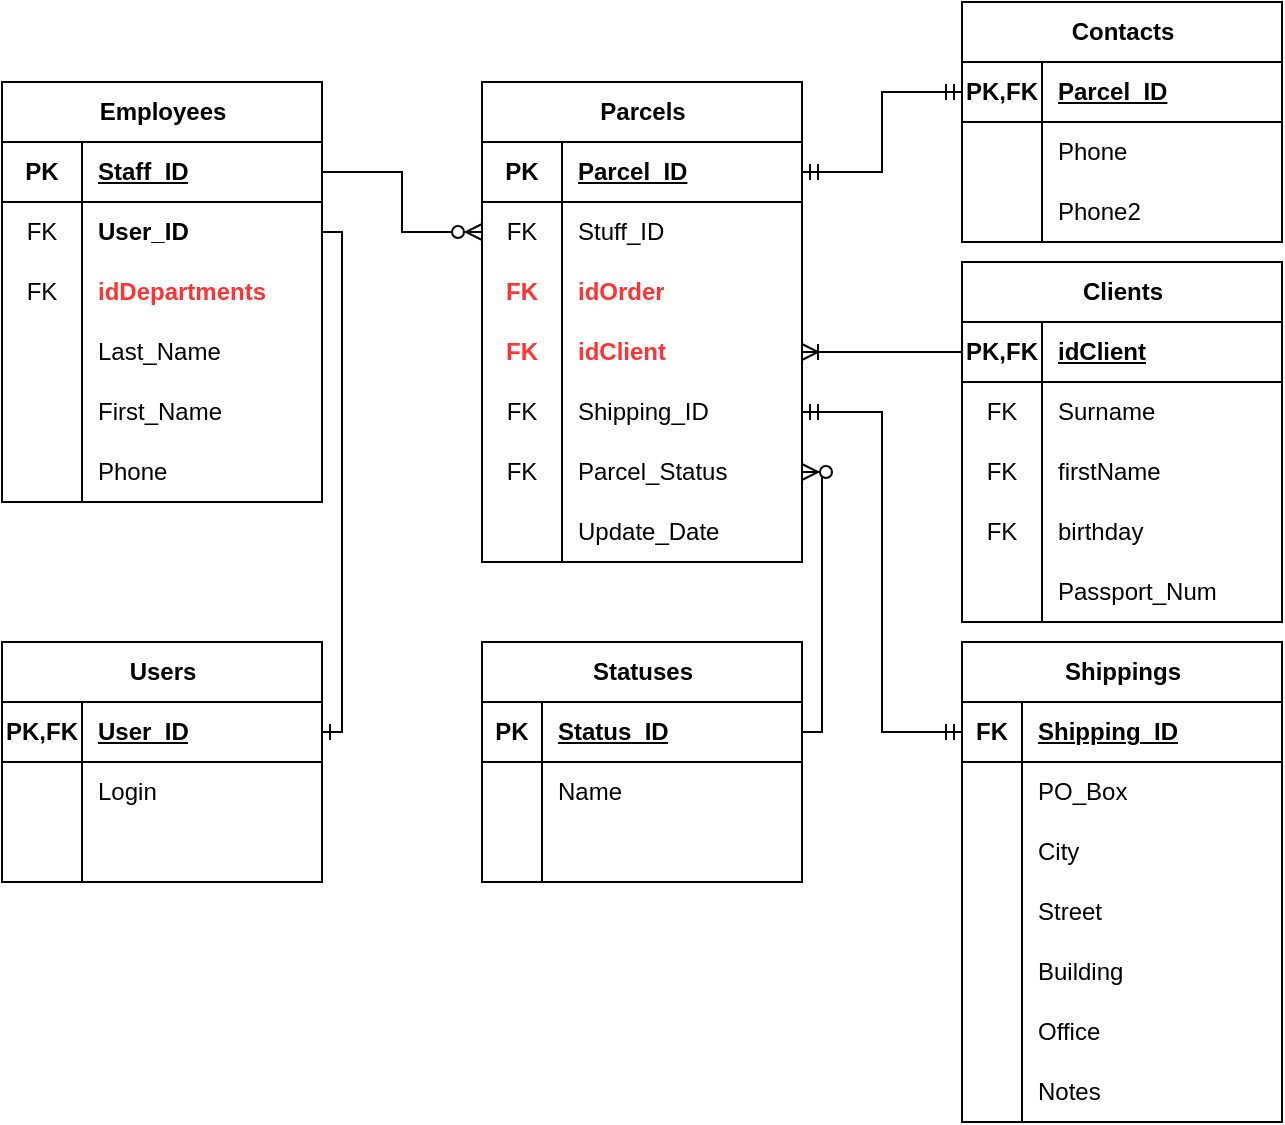 <mxfile version="22.1.18" type="github">
  <diagram id="R2lEEEUBdFMjLlhIrx00" name="OrderDelivery">
    <mxGraphModel dx="1242" dy="1774" grid="1" gridSize="10" guides="1" tooltips="1" connect="1" arrows="1" fold="1" page="1" pageScale="1" pageWidth="850" pageHeight="1100" math="0" shadow="0" extFonts="Permanent Marker^https://fonts.googleapis.com/css?family=Permanent+Marker">
      <root>
        <mxCell id="0" />
        <mxCell id="1" parent="0" />
        <mxCell id="ObpTlTWrZ7xr0w9ImJrV-2" value="Users" style="shape=table;startSize=30;container=1;collapsible=1;childLayout=tableLayout;fixedRows=1;rowLines=0;fontStyle=1;align=center;resizeLast=1;html=1;" parent="1" vertex="1">
          <mxGeometry x="40" y="-720" width="160" height="120" as="geometry" />
        </mxCell>
        <mxCell id="ObpTlTWrZ7xr0w9ImJrV-3" value="" style="shape=tableRow;horizontal=0;startSize=0;swimlaneHead=0;swimlaneBody=0;fillColor=none;collapsible=0;dropTarget=0;points=[[0,0.5],[1,0.5]];portConstraint=eastwest;top=0;left=0;right=0;bottom=1;" parent="ObpTlTWrZ7xr0w9ImJrV-2" vertex="1">
          <mxGeometry y="30" width="160" height="30" as="geometry" />
        </mxCell>
        <mxCell id="ObpTlTWrZ7xr0w9ImJrV-4" value="PK,FK" style="shape=partialRectangle;connectable=0;fillColor=none;top=0;left=0;bottom=0;right=0;fontStyle=1;overflow=hidden;whiteSpace=wrap;html=1;" parent="ObpTlTWrZ7xr0w9ImJrV-3" vertex="1">
          <mxGeometry width="40" height="30" as="geometry">
            <mxRectangle width="40" height="30" as="alternateBounds" />
          </mxGeometry>
        </mxCell>
        <mxCell id="ObpTlTWrZ7xr0w9ImJrV-5" value="User_ID" style="shape=partialRectangle;connectable=0;fillColor=none;top=0;left=0;bottom=0;right=0;align=left;spacingLeft=6;fontStyle=5;overflow=hidden;whiteSpace=wrap;html=1;" parent="ObpTlTWrZ7xr0w9ImJrV-3" vertex="1">
          <mxGeometry x="40" width="120" height="30" as="geometry">
            <mxRectangle width="120" height="30" as="alternateBounds" />
          </mxGeometry>
        </mxCell>
        <mxCell id="ObpTlTWrZ7xr0w9ImJrV-6" value="" style="shape=tableRow;horizontal=0;startSize=0;swimlaneHead=0;swimlaneBody=0;fillColor=none;collapsible=0;dropTarget=0;points=[[0,0.5],[1,0.5]];portConstraint=eastwest;top=0;left=0;right=0;bottom=0;" parent="ObpTlTWrZ7xr0w9ImJrV-2" vertex="1">
          <mxGeometry y="60" width="160" height="30" as="geometry" />
        </mxCell>
        <mxCell id="ObpTlTWrZ7xr0w9ImJrV-7" value="" style="shape=partialRectangle;connectable=0;fillColor=none;top=0;left=0;bottom=0;right=0;editable=1;overflow=hidden;whiteSpace=wrap;html=1;" parent="ObpTlTWrZ7xr0w9ImJrV-6" vertex="1">
          <mxGeometry width="40" height="30" as="geometry">
            <mxRectangle width="40" height="30" as="alternateBounds" />
          </mxGeometry>
        </mxCell>
        <mxCell id="ObpTlTWrZ7xr0w9ImJrV-8" value="Login" style="shape=partialRectangle;connectable=0;fillColor=none;top=0;left=0;bottom=0;right=0;align=left;spacingLeft=6;overflow=hidden;whiteSpace=wrap;html=1;" parent="ObpTlTWrZ7xr0w9ImJrV-6" vertex="1">
          <mxGeometry x="40" width="120" height="30" as="geometry">
            <mxRectangle width="120" height="30" as="alternateBounds" />
          </mxGeometry>
        </mxCell>
        <mxCell id="ObpTlTWrZ7xr0w9ImJrV-12" value="" style="shape=tableRow;horizontal=0;startSize=0;swimlaneHead=0;swimlaneBody=0;fillColor=none;collapsible=0;dropTarget=0;points=[[0,0.5],[1,0.5]];portConstraint=eastwest;top=0;left=0;right=0;bottom=0;" parent="ObpTlTWrZ7xr0w9ImJrV-2" vertex="1">
          <mxGeometry y="90" width="160" height="30" as="geometry" />
        </mxCell>
        <mxCell id="ObpTlTWrZ7xr0w9ImJrV-13" value="" style="shape=partialRectangle;connectable=0;fillColor=none;top=0;left=0;bottom=0;right=0;editable=1;overflow=hidden;whiteSpace=wrap;html=1;" parent="ObpTlTWrZ7xr0w9ImJrV-12" vertex="1">
          <mxGeometry width="40" height="30" as="geometry">
            <mxRectangle width="40" height="30" as="alternateBounds" />
          </mxGeometry>
        </mxCell>
        <mxCell id="ObpTlTWrZ7xr0w9ImJrV-14" value="" style="shape=partialRectangle;connectable=0;fillColor=none;top=0;left=0;bottom=0;right=0;align=left;spacingLeft=6;overflow=hidden;whiteSpace=wrap;html=1;" parent="ObpTlTWrZ7xr0w9ImJrV-12" vertex="1">
          <mxGeometry x="40" width="120" height="30" as="geometry">
            <mxRectangle width="120" height="30" as="alternateBounds" />
          </mxGeometry>
        </mxCell>
        <mxCell id="ObpTlTWrZ7xr0w9ImJrV-15" value="Parcels" style="shape=table;startSize=30;container=1;collapsible=1;childLayout=tableLayout;fixedRows=1;rowLines=0;fontStyle=1;align=center;resizeLast=1;html=1;" parent="1" vertex="1">
          <mxGeometry x="280" y="-1000" width="160" height="240" as="geometry" />
        </mxCell>
        <mxCell id="ObpTlTWrZ7xr0w9ImJrV-16" value="" style="shape=tableRow;horizontal=0;startSize=0;swimlaneHead=0;swimlaneBody=0;fillColor=none;collapsible=0;dropTarget=0;points=[[0,0.5],[1,0.5]];portConstraint=eastwest;top=0;left=0;right=0;bottom=1;" parent="ObpTlTWrZ7xr0w9ImJrV-15" vertex="1">
          <mxGeometry y="30" width="160" height="30" as="geometry" />
        </mxCell>
        <mxCell id="ObpTlTWrZ7xr0w9ImJrV-17" value="PK" style="shape=partialRectangle;connectable=0;fillColor=none;top=0;left=0;bottom=0;right=0;fontStyle=1;overflow=hidden;whiteSpace=wrap;html=1;" parent="ObpTlTWrZ7xr0w9ImJrV-16" vertex="1">
          <mxGeometry width="40" height="30" as="geometry">
            <mxRectangle width="40" height="30" as="alternateBounds" />
          </mxGeometry>
        </mxCell>
        <mxCell id="ObpTlTWrZ7xr0w9ImJrV-18" value="Parcel_ID" style="shape=partialRectangle;connectable=0;fillColor=none;top=0;left=0;bottom=0;right=0;align=left;spacingLeft=6;fontStyle=5;overflow=hidden;whiteSpace=wrap;html=1;" parent="ObpTlTWrZ7xr0w9ImJrV-16" vertex="1">
          <mxGeometry x="40" width="120" height="30" as="geometry">
            <mxRectangle width="120" height="30" as="alternateBounds" />
          </mxGeometry>
        </mxCell>
        <mxCell id="ObpTlTWrZ7xr0w9ImJrV-19" value="" style="shape=tableRow;horizontal=0;startSize=0;swimlaneHead=0;swimlaneBody=0;fillColor=none;collapsible=0;dropTarget=0;points=[[0,0.5],[1,0.5]];portConstraint=eastwest;top=0;left=0;right=0;bottom=0;" parent="ObpTlTWrZ7xr0w9ImJrV-15" vertex="1">
          <mxGeometry y="60" width="160" height="30" as="geometry" />
        </mxCell>
        <mxCell id="ObpTlTWrZ7xr0w9ImJrV-20" value="FK" style="shape=partialRectangle;connectable=0;fillColor=none;top=0;left=0;bottom=0;right=0;editable=1;overflow=hidden;whiteSpace=wrap;html=1;" parent="ObpTlTWrZ7xr0w9ImJrV-19" vertex="1">
          <mxGeometry width="40" height="30" as="geometry">
            <mxRectangle width="40" height="30" as="alternateBounds" />
          </mxGeometry>
        </mxCell>
        <mxCell id="ObpTlTWrZ7xr0w9ImJrV-21" value="Stuff_ID" style="shape=partialRectangle;connectable=0;fillColor=none;top=0;left=0;bottom=0;right=0;align=left;spacingLeft=6;overflow=hidden;whiteSpace=wrap;html=1;" parent="ObpTlTWrZ7xr0w9ImJrV-19" vertex="1">
          <mxGeometry x="40" width="120" height="30" as="geometry">
            <mxRectangle width="120" height="30" as="alternateBounds" />
          </mxGeometry>
        </mxCell>
        <mxCell id="ObpTlTWrZ7xr0w9ImJrV-22" value="" style="shape=tableRow;horizontal=0;startSize=0;swimlaneHead=0;swimlaneBody=0;fillColor=none;collapsible=0;dropTarget=0;points=[[0,0.5],[1,0.5]];portConstraint=eastwest;top=0;left=0;right=0;bottom=0;" parent="ObpTlTWrZ7xr0w9ImJrV-15" vertex="1">
          <mxGeometry y="90" width="160" height="30" as="geometry" />
        </mxCell>
        <mxCell id="ObpTlTWrZ7xr0w9ImJrV-23" value="&lt;font color=&quot;#ff3333&quot;&gt;&lt;b&gt;FK&lt;/b&gt;&lt;/font&gt;" style="shape=partialRectangle;connectable=0;fillColor=none;top=0;left=0;bottom=0;right=0;editable=1;overflow=hidden;whiteSpace=wrap;html=1;" parent="ObpTlTWrZ7xr0w9ImJrV-22" vertex="1">
          <mxGeometry width="40" height="30" as="geometry">
            <mxRectangle width="40" height="30" as="alternateBounds" />
          </mxGeometry>
        </mxCell>
        <mxCell id="ObpTlTWrZ7xr0w9ImJrV-24" value="&lt;b&gt;&lt;font color=&quot;#ff3333&quot;&gt;idOrder&lt;/font&gt;&lt;/b&gt;" style="shape=partialRectangle;connectable=0;fillColor=none;top=0;left=0;bottom=0;right=0;align=left;spacingLeft=6;overflow=hidden;whiteSpace=wrap;html=1;" parent="ObpTlTWrZ7xr0w9ImJrV-22" vertex="1">
          <mxGeometry x="40" width="120" height="30" as="geometry">
            <mxRectangle width="120" height="30" as="alternateBounds" />
          </mxGeometry>
        </mxCell>
        <mxCell id="p8RyIdXXQ61BnNcBCbQk-63" value="" style="shape=tableRow;horizontal=0;startSize=0;swimlaneHead=0;swimlaneBody=0;fillColor=none;collapsible=0;dropTarget=0;points=[[0,0.5],[1,0.5]];portConstraint=eastwest;top=0;left=0;right=0;bottom=0;" vertex="1" parent="ObpTlTWrZ7xr0w9ImJrV-15">
          <mxGeometry y="120" width="160" height="30" as="geometry" />
        </mxCell>
        <mxCell id="p8RyIdXXQ61BnNcBCbQk-64" value="&lt;font color=&quot;#ff3333&quot;&gt;&lt;b&gt;FK&lt;/b&gt;&lt;/font&gt;" style="shape=partialRectangle;connectable=0;fillColor=none;top=0;left=0;bottom=0;right=0;editable=1;overflow=hidden;whiteSpace=wrap;html=1;" vertex="1" parent="p8RyIdXXQ61BnNcBCbQk-63">
          <mxGeometry width="40" height="30" as="geometry">
            <mxRectangle width="40" height="30" as="alternateBounds" />
          </mxGeometry>
        </mxCell>
        <mxCell id="p8RyIdXXQ61BnNcBCbQk-65" value="&lt;b&gt;&lt;font color=&quot;#ff3333&quot;&gt;idClient&lt;/font&gt;&lt;/b&gt;" style="shape=partialRectangle;connectable=0;fillColor=none;top=0;left=0;bottom=0;right=0;align=left;spacingLeft=6;overflow=hidden;whiteSpace=wrap;html=1;" vertex="1" parent="p8RyIdXXQ61BnNcBCbQk-63">
          <mxGeometry x="40" width="120" height="30" as="geometry">
            <mxRectangle width="120" height="30" as="alternateBounds" />
          </mxGeometry>
        </mxCell>
        <mxCell id="p8RyIdXXQ61BnNcBCbQk-68" value="" style="shape=tableRow;horizontal=0;startSize=0;swimlaneHead=0;swimlaneBody=0;fillColor=none;collapsible=0;dropTarget=0;points=[[0,0.5],[1,0.5]];portConstraint=eastwest;top=0;left=0;right=0;bottom=0;" vertex="1" parent="ObpTlTWrZ7xr0w9ImJrV-15">
          <mxGeometry y="150" width="160" height="30" as="geometry" />
        </mxCell>
        <mxCell id="p8RyIdXXQ61BnNcBCbQk-69" value="FK" style="shape=partialRectangle;connectable=0;fillColor=none;top=0;left=0;bottom=0;right=0;editable=1;overflow=hidden;whiteSpace=wrap;html=1;" vertex="1" parent="p8RyIdXXQ61BnNcBCbQk-68">
          <mxGeometry width="40" height="30" as="geometry">
            <mxRectangle width="40" height="30" as="alternateBounds" />
          </mxGeometry>
        </mxCell>
        <mxCell id="p8RyIdXXQ61BnNcBCbQk-70" value="Shipping_ID" style="shape=partialRectangle;connectable=0;fillColor=none;top=0;left=0;bottom=0;right=0;align=left;spacingLeft=6;overflow=hidden;whiteSpace=wrap;html=1;" vertex="1" parent="p8RyIdXXQ61BnNcBCbQk-68">
          <mxGeometry x="40" width="120" height="30" as="geometry">
            <mxRectangle width="120" height="30" as="alternateBounds" />
          </mxGeometry>
        </mxCell>
        <mxCell id="p8RyIdXXQ61BnNcBCbQk-55" value="" style="shape=tableRow;horizontal=0;startSize=0;swimlaneHead=0;swimlaneBody=0;fillColor=none;collapsible=0;dropTarget=0;points=[[0,0.5],[1,0.5]];portConstraint=eastwest;top=0;left=0;right=0;bottom=0;" vertex="1" parent="ObpTlTWrZ7xr0w9ImJrV-15">
          <mxGeometry y="180" width="160" height="30" as="geometry" />
        </mxCell>
        <mxCell id="p8RyIdXXQ61BnNcBCbQk-56" value="FK" style="shape=partialRectangle;connectable=0;fillColor=none;top=0;left=0;bottom=0;right=0;editable=1;overflow=hidden;whiteSpace=wrap;html=1;" vertex="1" parent="p8RyIdXXQ61BnNcBCbQk-55">
          <mxGeometry width="40" height="30" as="geometry">
            <mxRectangle width="40" height="30" as="alternateBounds" />
          </mxGeometry>
        </mxCell>
        <mxCell id="p8RyIdXXQ61BnNcBCbQk-57" value="Parcel_Status" style="shape=partialRectangle;connectable=0;fillColor=none;top=0;left=0;bottom=0;right=0;align=left;spacingLeft=6;overflow=hidden;whiteSpace=wrap;html=1;" vertex="1" parent="p8RyIdXXQ61BnNcBCbQk-55">
          <mxGeometry x="40" width="120" height="30" as="geometry">
            <mxRectangle width="120" height="30" as="alternateBounds" />
          </mxGeometry>
        </mxCell>
        <mxCell id="ObpTlTWrZ7xr0w9ImJrV-25" value="" style="shape=tableRow;horizontal=0;startSize=0;swimlaneHead=0;swimlaneBody=0;fillColor=none;collapsible=0;dropTarget=0;points=[[0,0.5],[1,0.5]];portConstraint=eastwest;top=0;left=0;right=0;bottom=0;" parent="ObpTlTWrZ7xr0w9ImJrV-15" vertex="1">
          <mxGeometry y="210" width="160" height="30" as="geometry" />
        </mxCell>
        <mxCell id="ObpTlTWrZ7xr0w9ImJrV-26" value="" style="shape=partialRectangle;connectable=0;fillColor=none;top=0;left=0;bottom=0;right=0;editable=1;overflow=hidden;whiteSpace=wrap;html=1;" parent="ObpTlTWrZ7xr0w9ImJrV-25" vertex="1">
          <mxGeometry width="40" height="30" as="geometry">
            <mxRectangle width="40" height="30" as="alternateBounds" />
          </mxGeometry>
        </mxCell>
        <mxCell id="ObpTlTWrZ7xr0w9ImJrV-27" value="Update_Date" style="shape=partialRectangle;connectable=0;fillColor=none;top=0;left=0;bottom=0;right=0;align=left;spacingLeft=6;overflow=hidden;whiteSpace=wrap;html=1;" parent="ObpTlTWrZ7xr0w9ImJrV-25" vertex="1">
          <mxGeometry x="40" width="120" height="30" as="geometry">
            <mxRectangle width="120" height="30" as="alternateBounds" />
          </mxGeometry>
        </mxCell>
        <mxCell id="ObpTlTWrZ7xr0w9ImJrV-32" value="Statuses" style="shape=table;startSize=30;container=1;collapsible=1;childLayout=tableLayout;fixedRows=1;rowLines=0;fontStyle=1;align=center;resizeLast=1;html=1;" parent="1" vertex="1">
          <mxGeometry x="280" y="-720" width="160" height="120" as="geometry" />
        </mxCell>
        <mxCell id="ObpTlTWrZ7xr0w9ImJrV-33" value="" style="shape=tableRow;horizontal=0;startSize=0;swimlaneHead=0;swimlaneBody=0;fillColor=none;collapsible=0;dropTarget=0;points=[[0,0.5],[1,0.5]];portConstraint=eastwest;top=0;left=0;right=0;bottom=1;" parent="ObpTlTWrZ7xr0w9ImJrV-32" vertex="1">
          <mxGeometry y="30" width="160" height="30" as="geometry" />
        </mxCell>
        <mxCell id="ObpTlTWrZ7xr0w9ImJrV-34" value="PK" style="shape=partialRectangle;connectable=0;fillColor=none;top=0;left=0;bottom=0;right=0;fontStyle=1;overflow=hidden;whiteSpace=wrap;html=1;" parent="ObpTlTWrZ7xr0w9ImJrV-33" vertex="1">
          <mxGeometry width="30" height="30" as="geometry">
            <mxRectangle width="30" height="30" as="alternateBounds" />
          </mxGeometry>
        </mxCell>
        <mxCell id="ObpTlTWrZ7xr0w9ImJrV-35" value="Status_ID" style="shape=partialRectangle;connectable=0;fillColor=none;top=0;left=0;bottom=0;right=0;align=left;spacingLeft=6;fontStyle=5;overflow=hidden;whiteSpace=wrap;html=1;" parent="ObpTlTWrZ7xr0w9ImJrV-33" vertex="1">
          <mxGeometry x="30" width="130" height="30" as="geometry">
            <mxRectangle width="130" height="30" as="alternateBounds" />
          </mxGeometry>
        </mxCell>
        <mxCell id="ObpTlTWrZ7xr0w9ImJrV-36" value="" style="shape=tableRow;horizontal=0;startSize=0;swimlaneHead=0;swimlaneBody=0;fillColor=none;collapsible=0;dropTarget=0;points=[[0,0.5],[1,0.5]];portConstraint=eastwest;top=0;left=0;right=0;bottom=0;" parent="ObpTlTWrZ7xr0w9ImJrV-32" vertex="1">
          <mxGeometry y="60" width="160" height="30" as="geometry" />
        </mxCell>
        <mxCell id="ObpTlTWrZ7xr0w9ImJrV-37" value="" style="shape=partialRectangle;connectable=0;fillColor=none;top=0;left=0;bottom=0;right=0;editable=1;overflow=hidden;whiteSpace=wrap;html=1;" parent="ObpTlTWrZ7xr0w9ImJrV-36" vertex="1">
          <mxGeometry width="30" height="30" as="geometry">
            <mxRectangle width="30" height="30" as="alternateBounds" />
          </mxGeometry>
        </mxCell>
        <mxCell id="ObpTlTWrZ7xr0w9ImJrV-38" value="Name" style="shape=partialRectangle;connectable=0;fillColor=none;top=0;left=0;bottom=0;right=0;align=left;spacingLeft=6;overflow=hidden;whiteSpace=wrap;html=1;" parent="ObpTlTWrZ7xr0w9ImJrV-36" vertex="1">
          <mxGeometry x="30" width="130" height="30" as="geometry">
            <mxRectangle width="130" height="30" as="alternateBounds" />
          </mxGeometry>
        </mxCell>
        <mxCell id="ObpTlTWrZ7xr0w9ImJrV-39" value="" style="shape=tableRow;horizontal=0;startSize=0;swimlaneHead=0;swimlaneBody=0;fillColor=none;collapsible=0;dropTarget=0;points=[[0,0.5],[1,0.5]];portConstraint=eastwest;top=0;left=0;right=0;bottom=0;" parent="ObpTlTWrZ7xr0w9ImJrV-32" vertex="1">
          <mxGeometry y="90" width="160" height="30" as="geometry" />
        </mxCell>
        <mxCell id="ObpTlTWrZ7xr0w9ImJrV-40" value="" style="shape=partialRectangle;connectable=0;fillColor=none;top=0;left=0;bottom=0;right=0;editable=1;overflow=hidden;whiteSpace=wrap;html=1;" parent="ObpTlTWrZ7xr0w9ImJrV-39" vertex="1">
          <mxGeometry width="30" height="30" as="geometry">
            <mxRectangle width="30" height="30" as="alternateBounds" />
          </mxGeometry>
        </mxCell>
        <mxCell id="ObpTlTWrZ7xr0w9ImJrV-41" value="" style="shape=partialRectangle;connectable=0;fillColor=none;top=0;left=0;bottom=0;right=0;align=left;spacingLeft=6;overflow=hidden;whiteSpace=wrap;html=1;" parent="ObpTlTWrZ7xr0w9ImJrV-39" vertex="1">
          <mxGeometry x="30" width="130" height="30" as="geometry">
            <mxRectangle width="130" height="30" as="alternateBounds" />
          </mxGeometry>
        </mxCell>
        <mxCell id="ObpTlTWrZ7xr0w9ImJrV-45" value="Clients" style="shape=table;startSize=30;container=1;collapsible=1;childLayout=tableLayout;fixedRows=1;rowLines=0;fontStyle=1;align=center;resizeLast=1;html=1;" parent="1" vertex="1">
          <mxGeometry x="520" y="-910" width="160" height="180" as="geometry" />
        </mxCell>
        <mxCell id="ObpTlTWrZ7xr0w9ImJrV-46" value="" style="shape=tableRow;horizontal=0;startSize=0;swimlaneHead=0;swimlaneBody=0;fillColor=none;collapsible=0;dropTarget=0;points=[[0,0.5],[1,0.5]];portConstraint=eastwest;top=0;left=0;right=0;bottom=1;" parent="ObpTlTWrZ7xr0w9ImJrV-45" vertex="1">
          <mxGeometry y="30" width="160" height="30" as="geometry" />
        </mxCell>
        <mxCell id="ObpTlTWrZ7xr0w9ImJrV-47" value="PK,FK" style="shape=partialRectangle;connectable=0;fillColor=none;top=0;left=0;bottom=0;right=0;fontStyle=1;overflow=hidden;whiteSpace=wrap;html=1;" parent="ObpTlTWrZ7xr0w9ImJrV-46" vertex="1">
          <mxGeometry width="40" height="30" as="geometry">
            <mxRectangle width="40" height="30" as="alternateBounds" />
          </mxGeometry>
        </mxCell>
        <mxCell id="ObpTlTWrZ7xr0w9ImJrV-48" value="idClient" style="shape=partialRectangle;connectable=0;fillColor=none;top=0;left=0;bottom=0;right=0;align=left;spacingLeft=6;fontStyle=5;overflow=hidden;whiteSpace=wrap;html=1;" parent="ObpTlTWrZ7xr0w9ImJrV-46" vertex="1">
          <mxGeometry x="40" width="120" height="30" as="geometry">
            <mxRectangle width="120" height="30" as="alternateBounds" />
          </mxGeometry>
        </mxCell>
        <mxCell id="ObpTlTWrZ7xr0w9ImJrV-52" value="" style="shape=tableRow;horizontal=0;startSize=0;swimlaneHead=0;swimlaneBody=0;fillColor=none;collapsible=0;dropTarget=0;points=[[0,0.5],[1,0.5]];portConstraint=eastwest;top=0;left=0;right=0;bottom=0;" parent="ObpTlTWrZ7xr0w9ImJrV-45" vertex="1">
          <mxGeometry y="60" width="160" height="30" as="geometry" />
        </mxCell>
        <mxCell id="ObpTlTWrZ7xr0w9ImJrV-53" value="FK" style="shape=partialRectangle;connectable=0;fillColor=none;top=0;left=0;bottom=0;right=0;editable=1;overflow=hidden;whiteSpace=wrap;html=1;" parent="ObpTlTWrZ7xr0w9ImJrV-52" vertex="1">
          <mxGeometry width="40" height="30" as="geometry">
            <mxRectangle width="40" height="30" as="alternateBounds" />
          </mxGeometry>
        </mxCell>
        <mxCell id="ObpTlTWrZ7xr0w9ImJrV-54" value="Surname" style="shape=partialRectangle;connectable=0;fillColor=none;top=0;left=0;bottom=0;right=0;align=left;spacingLeft=6;overflow=hidden;whiteSpace=wrap;html=1;" parent="ObpTlTWrZ7xr0w9ImJrV-52" vertex="1">
          <mxGeometry x="40" width="120" height="30" as="geometry">
            <mxRectangle width="120" height="30" as="alternateBounds" />
          </mxGeometry>
        </mxCell>
        <mxCell id="ObpTlTWrZ7xr0w9ImJrV-55" value="" style="shape=tableRow;horizontal=0;startSize=0;swimlaneHead=0;swimlaneBody=0;fillColor=none;collapsible=0;dropTarget=0;points=[[0,0.5],[1,0.5]];portConstraint=eastwest;top=0;left=0;right=0;bottom=0;" parent="ObpTlTWrZ7xr0w9ImJrV-45" vertex="1">
          <mxGeometry y="90" width="160" height="30" as="geometry" />
        </mxCell>
        <mxCell id="ObpTlTWrZ7xr0w9ImJrV-56" value="FK" style="shape=partialRectangle;connectable=0;fillColor=none;top=0;left=0;bottom=0;right=0;editable=1;overflow=hidden;whiteSpace=wrap;html=1;" parent="ObpTlTWrZ7xr0w9ImJrV-55" vertex="1">
          <mxGeometry width="40" height="30" as="geometry">
            <mxRectangle width="40" height="30" as="alternateBounds" />
          </mxGeometry>
        </mxCell>
        <mxCell id="ObpTlTWrZ7xr0w9ImJrV-57" value="firstName" style="shape=partialRectangle;connectable=0;fillColor=none;top=0;left=0;bottom=0;right=0;align=left;spacingLeft=6;overflow=hidden;whiteSpace=wrap;html=1;" parent="ObpTlTWrZ7xr0w9ImJrV-55" vertex="1">
          <mxGeometry x="40" width="120" height="30" as="geometry">
            <mxRectangle width="120" height="30" as="alternateBounds" />
          </mxGeometry>
        </mxCell>
        <mxCell id="p8RyIdXXQ61BnNcBCbQk-17" value="" style="shape=tableRow;horizontal=0;startSize=0;swimlaneHead=0;swimlaneBody=0;fillColor=none;collapsible=0;dropTarget=0;points=[[0,0.5],[1,0.5]];portConstraint=eastwest;top=0;left=0;right=0;bottom=0;" vertex="1" parent="ObpTlTWrZ7xr0w9ImJrV-45">
          <mxGeometry y="120" width="160" height="30" as="geometry" />
        </mxCell>
        <mxCell id="p8RyIdXXQ61BnNcBCbQk-18" value="FK" style="shape=partialRectangle;connectable=0;fillColor=none;top=0;left=0;bottom=0;right=0;editable=1;overflow=hidden;whiteSpace=wrap;html=1;" vertex="1" parent="p8RyIdXXQ61BnNcBCbQk-17">
          <mxGeometry width="40" height="30" as="geometry">
            <mxRectangle width="40" height="30" as="alternateBounds" />
          </mxGeometry>
        </mxCell>
        <mxCell id="p8RyIdXXQ61BnNcBCbQk-19" value="birthday" style="shape=partialRectangle;connectable=0;fillColor=none;top=0;left=0;bottom=0;right=0;align=left;spacingLeft=6;overflow=hidden;whiteSpace=wrap;html=1;" vertex="1" parent="p8RyIdXXQ61BnNcBCbQk-17">
          <mxGeometry x="40" width="120" height="30" as="geometry">
            <mxRectangle width="120" height="30" as="alternateBounds" />
          </mxGeometry>
        </mxCell>
        <mxCell id="ObpTlTWrZ7xr0w9ImJrV-82" value="" style="shape=tableRow;horizontal=0;startSize=0;swimlaneHead=0;swimlaneBody=0;fillColor=none;collapsible=0;dropTarget=0;points=[[0,0.5],[1,0.5]];portConstraint=eastwest;top=0;left=0;right=0;bottom=0;" parent="ObpTlTWrZ7xr0w9ImJrV-45" vertex="1">
          <mxGeometry y="150" width="160" height="30" as="geometry" />
        </mxCell>
        <mxCell id="ObpTlTWrZ7xr0w9ImJrV-83" value="" style="shape=partialRectangle;connectable=0;fillColor=none;top=0;left=0;bottom=0;right=0;editable=1;overflow=hidden;whiteSpace=wrap;html=1;" parent="ObpTlTWrZ7xr0w9ImJrV-82" vertex="1">
          <mxGeometry width="40" height="30" as="geometry">
            <mxRectangle width="40" height="30" as="alternateBounds" />
          </mxGeometry>
        </mxCell>
        <mxCell id="ObpTlTWrZ7xr0w9ImJrV-84" value="Passport_Num" style="shape=partialRectangle;connectable=0;fillColor=none;top=0;left=0;bottom=0;right=0;align=left;spacingLeft=6;overflow=hidden;whiteSpace=wrap;html=1;" parent="ObpTlTWrZ7xr0w9ImJrV-82" vertex="1">
          <mxGeometry x="40" width="120" height="30" as="geometry">
            <mxRectangle width="120" height="30" as="alternateBounds" />
          </mxGeometry>
        </mxCell>
        <mxCell id="ObpTlTWrZ7xr0w9ImJrV-58" value="Shippings" style="shape=table;startSize=30;container=1;collapsible=1;childLayout=tableLayout;fixedRows=1;rowLines=0;fontStyle=1;align=center;resizeLast=1;html=1;" parent="1" vertex="1">
          <mxGeometry x="520" y="-720" width="160" height="240" as="geometry" />
        </mxCell>
        <mxCell id="ObpTlTWrZ7xr0w9ImJrV-59" value="" style="shape=tableRow;horizontal=0;startSize=0;swimlaneHead=0;swimlaneBody=0;fillColor=none;collapsible=0;dropTarget=0;points=[[0,0.5],[1,0.5]];portConstraint=eastwest;top=0;left=0;right=0;bottom=1;" parent="ObpTlTWrZ7xr0w9ImJrV-58" vertex="1">
          <mxGeometry y="30" width="160" height="30" as="geometry" />
        </mxCell>
        <mxCell id="ObpTlTWrZ7xr0w9ImJrV-60" value="FK" style="shape=partialRectangle;connectable=0;fillColor=none;top=0;left=0;bottom=0;right=0;fontStyle=1;overflow=hidden;whiteSpace=wrap;html=1;" parent="ObpTlTWrZ7xr0w9ImJrV-59" vertex="1">
          <mxGeometry width="30" height="30" as="geometry">
            <mxRectangle width="30" height="30" as="alternateBounds" />
          </mxGeometry>
        </mxCell>
        <mxCell id="ObpTlTWrZ7xr0w9ImJrV-61" value="Shipping_ID" style="shape=partialRectangle;connectable=0;fillColor=none;top=0;left=0;bottom=0;right=0;align=left;spacingLeft=6;fontStyle=5;overflow=hidden;whiteSpace=wrap;html=1;" parent="ObpTlTWrZ7xr0w9ImJrV-59" vertex="1">
          <mxGeometry x="30" width="130" height="30" as="geometry">
            <mxRectangle width="130" height="30" as="alternateBounds" />
          </mxGeometry>
        </mxCell>
        <mxCell id="ObpTlTWrZ7xr0w9ImJrV-62" value="" style="shape=tableRow;horizontal=0;startSize=0;swimlaneHead=0;swimlaneBody=0;fillColor=none;collapsible=0;dropTarget=0;points=[[0,0.5],[1,0.5]];portConstraint=eastwest;top=0;left=0;right=0;bottom=0;" parent="ObpTlTWrZ7xr0w9ImJrV-58" vertex="1">
          <mxGeometry y="60" width="160" height="30" as="geometry" />
        </mxCell>
        <mxCell id="ObpTlTWrZ7xr0w9ImJrV-63" value="" style="shape=partialRectangle;connectable=0;fillColor=none;top=0;left=0;bottom=0;right=0;editable=1;overflow=hidden;whiteSpace=wrap;html=1;" parent="ObpTlTWrZ7xr0w9ImJrV-62" vertex="1">
          <mxGeometry width="30" height="30" as="geometry">
            <mxRectangle width="30" height="30" as="alternateBounds" />
          </mxGeometry>
        </mxCell>
        <mxCell id="ObpTlTWrZ7xr0w9ImJrV-64" value="PO_Box" style="shape=partialRectangle;connectable=0;fillColor=none;top=0;left=0;bottom=0;right=0;align=left;spacingLeft=6;overflow=hidden;whiteSpace=wrap;html=1;" parent="ObpTlTWrZ7xr0w9ImJrV-62" vertex="1">
          <mxGeometry x="30" width="130" height="30" as="geometry">
            <mxRectangle width="130" height="30" as="alternateBounds" />
          </mxGeometry>
        </mxCell>
        <mxCell id="ObpTlTWrZ7xr0w9ImJrV-65" value="" style="shape=tableRow;horizontal=0;startSize=0;swimlaneHead=0;swimlaneBody=0;fillColor=none;collapsible=0;dropTarget=0;points=[[0,0.5],[1,0.5]];portConstraint=eastwest;top=0;left=0;right=0;bottom=0;" parent="ObpTlTWrZ7xr0w9ImJrV-58" vertex="1">
          <mxGeometry y="90" width="160" height="30" as="geometry" />
        </mxCell>
        <mxCell id="ObpTlTWrZ7xr0w9ImJrV-66" value="" style="shape=partialRectangle;connectable=0;fillColor=none;top=0;left=0;bottom=0;right=0;editable=1;overflow=hidden;whiteSpace=wrap;html=1;" parent="ObpTlTWrZ7xr0w9ImJrV-65" vertex="1">
          <mxGeometry width="30" height="30" as="geometry">
            <mxRectangle width="30" height="30" as="alternateBounds" />
          </mxGeometry>
        </mxCell>
        <mxCell id="ObpTlTWrZ7xr0w9ImJrV-67" value="City" style="shape=partialRectangle;connectable=0;fillColor=none;top=0;left=0;bottom=0;right=0;align=left;spacingLeft=6;overflow=hidden;whiteSpace=wrap;html=1;" parent="ObpTlTWrZ7xr0w9ImJrV-65" vertex="1">
          <mxGeometry x="30" width="130" height="30" as="geometry">
            <mxRectangle width="130" height="30" as="alternateBounds" />
          </mxGeometry>
        </mxCell>
        <mxCell id="ObpTlTWrZ7xr0w9ImJrV-68" value="" style="shape=tableRow;horizontal=0;startSize=0;swimlaneHead=0;swimlaneBody=0;fillColor=none;collapsible=0;dropTarget=0;points=[[0,0.5],[1,0.5]];portConstraint=eastwest;top=0;left=0;right=0;bottom=0;" parent="ObpTlTWrZ7xr0w9ImJrV-58" vertex="1">
          <mxGeometry y="120" width="160" height="30" as="geometry" />
        </mxCell>
        <mxCell id="ObpTlTWrZ7xr0w9ImJrV-69" value="" style="shape=partialRectangle;connectable=0;fillColor=none;top=0;left=0;bottom=0;right=0;editable=1;overflow=hidden;whiteSpace=wrap;html=1;" parent="ObpTlTWrZ7xr0w9ImJrV-68" vertex="1">
          <mxGeometry width="30" height="30" as="geometry">
            <mxRectangle width="30" height="30" as="alternateBounds" />
          </mxGeometry>
        </mxCell>
        <mxCell id="ObpTlTWrZ7xr0w9ImJrV-70" value="Street" style="shape=partialRectangle;connectable=0;fillColor=none;top=0;left=0;bottom=0;right=0;align=left;spacingLeft=6;overflow=hidden;whiteSpace=wrap;html=1;" parent="ObpTlTWrZ7xr0w9ImJrV-68" vertex="1">
          <mxGeometry x="30" width="130" height="30" as="geometry">
            <mxRectangle width="130" height="30" as="alternateBounds" />
          </mxGeometry>
        </mxCell>
        <mxCell id="ObpTlTWrZ7xr0w9ImJrV-98" value="" style="shape=tableRow;horizontal=0;startSize=0;swimlaneHead=0;swimlaneBody=0;fillColor=none;collapsible=0;dropTarget=0;points=[[0,0.5],[1,0.5]];portConstraint=eastwest;top=0;left=0;right=0;bottom=0;" parent="ObpTlTWrZ7xr0w9ImJrV-58" vertex="1">
          <mxGeometry y="150" width="160" height="30" as="geometry" />
        </mxCell>
        <mxCell id="ObpTlTWrZ7xr0w9ImJrV-99" value="" style="shape=partialRectangle;connectable=0;fillColor=none;top=0;left=0;bottom=0;right=0;editable=1;overflow=hidden;whiteSpace=wrap;html=1;" parent="ObpTlTWrZ7xr0w9ImJrV-98" vertex="1">
          <mxGeometry width="30" height="30" as="geometry">
            <mxRectangle width="30" height="30" as="alternateBounds" />
          </mxGeometry>
        </mxCell>
        <mxCell id="ObpTlTWrZ7xr0w9ImJrV-100" value="Building" style="shape=partialRectangle;connectable=0;fillColor=none;top=0;left=0;bottom=0;right=0;align=left;spacingLeft=6;overflow=hidden;whiteSpace=wrap;html=1;" parent="ObpTlTWrZ7xr0w9ImJrV-98" vertex="1">
          <mxGeometry x="30" width="130" height="30" as="geometry">
            <mxRectangle width="130" height="30" as="alternateBounds" />
          </mxGeometry>
        </mxCell>
        <mxCell id="ObpTlTWrZ7xr0w9ImJrV-101" value="" style="shape=tableRow;horizontal=0;startSize=0;swimlaneHead=0;swimlaneBody=0;fillColor=none;collapsible=0;dropTarget=0;points=[[0,0.5],[1,0.5]];portConstraint=eastwest;top=0;left=0;right=0;bottom=0;" parent="ObpTlTWrZ7xr0w9ImJrV-58" vertex="1">
          <mxGeometry y="180" width="160" height="30" as="geometry" />
        </mxCell>
        <mxCell id="ObpTlTWrZ7xr0w9ImJrV-102" value="" style="shape=partialRectangle;connectable=0;fillColor=none;top=0;left=0;bottom=0;right=0;editable=1;overflow=hidden;whiteSpace=wrap;html=1;" parent="ObpTlTWrZ7xr0w9ImJrV-101" vertex="1">
          <mxGeometry width="30" height="30" as="geometry">
            <mxRectangle width="30" height="30" as="alternateBounds" />
          </mxGeometry>
        </mxCell>
        <mxCell id="ObpTlTWrZ7xr0w9ImJrV-103" value="Office" style="shape=partialRectangle;connectable=0;fillColor=none;top=0;left=0;bottom=0;right=0;align=left;spacingLeft=6;overflow=hidden;whiteSpace=wrap;html=1;" parent="ObpTlTWrZ7xr0w9ImJrV-101" vertex="1">
          <mxGeometry x="30" width="130" height="30" as="geometry">
            <mxRectangle width="130" height="30" as="alternateBounds" />
          </mxGeometry>
        </mxCell>
        <mxCell id="ObpTlTWrZ7xr0w9ImJrV-116" value="" style="shape=tableRow;horizontal=0;startSize=0;swimlaneHead=0;swimlaneBody=0;fillColor=none;collapsible=0;dropTarget=0;points=[[0,0.5],[1,0.5]];portConstraint=eastwest;top=0;left=0;right=0;bottom=0;" parent="ObpTlTWrZ7xr0w9ImJrV-58" vertex="1">
          <mxGeometry y="210" width="160" height="30" as="geometry" />
        </mxCell>
        <mxCell id="ObpTlTWrZ7xr0w9ImJrV-117" value="" style="shape=partialRectangle;connectable=0;fillColor=none;top=0;left=0;bottom=0;right=0;editable=1;overflow=hidden;whiteSpace=wrap;html=1;" parent="ObpTlTWrZ7xr0w9ImJrV-116" vertex="1">
          <mxGeometry width="30" height="30" as="geometry">
            <mxRectangle width="30" height="30" as="alternateBounds" />
          </mxGeometry>
        </mxCell>
        <mxCell id="ObpTlTWrZ7xr0w9ImJrV-118" value="Notes" style="shape=partialRectangle;connectable=0;fillColor=none;top=0;left=0;bottom=0;right=0;align=left;spacingLeft=6;overflow=hidden;whiteSpace=wrap;html=1;" parent="ObpTlTWrZ7xr0w9ImJrV-116" vertex="1">
          <mxGeometry x="30" width="130" height="30" as="geometry">
            <mxRectangle width="130" height="30" as="alternateBounds" />
          </mxGeometry>
        </mxCell>
        <mxCell id="ObpTlTWrZ7xr0w9ImJrV-71" value="Employees" style="shape=table;startSize=30;container=1;collapsible=1;childLayout=tableLayout;fixedRows=1;rowLines=0;fontStyle=1;align=center;resizeLast=1;html=1;" parent="1" vertex="1">
          <mxGeometry x="40" y="-1000" width="160" height="210" as="geometry" />
        </mxCell>
        <mxCell id="ObpTlTWrZ7xr0w9ImJrV-72" value="" style="shape=tableRow;horizontal=0;startSize=0;swimlaneHead=0;swimlaneBody=0;fillColor=none;collapsible=0;dropTarget=0;points=[[0,0.5],[1,0.5]];portConstraint=eastwest;top=0;left=0;right=0;bottom=1;" parent="ObpTlTWrZ7xr0w9ImJrV-71" vertex="1">
          <mxGeometry y="30" width="160" height="30" as="geometry" />
        </mxCell>
        <mxCell id="ObpTlTWrZ7xr0w9ImJrV-73" value="PK" style="shape=partialRectangle;connectable=0;fillColor=none;top=0;left=0;bottom=0;right=0;fontStyle=1;overflow=hidden;whiteSpace=wrap;html=1;" parent="ObpTlTWrZ7xr0w9ImJrV-72" vertex="1">
          <mxGeometry width="40" height="30" as="geometry">
            <mxRectangle width="40" height="30" as="alternateBounds" />
          </mxGeometry>
        </mxCell>
        <mxCell id="ObpTlTWrZ7xr0w9ImJrV-74" value="Staff_ID" style="shape=partialRectangle;connectable=0;fillColor=none;top=0;left=0;bottom=0;right=0;align=left;spacingLeft=6;fontStyle=5;overflow=hidden;whiteSpace=wrap;html=1;" parent="ObpTlTWrZ7xr0w9ImJrV-72" vertex="1">
          <mxGeometry x="40" width="120" height="30" as="geometry">
            <mxRectangle width="120" height="30" as="alternateBounds" />
          </mxGeometry>
        </mxCell>
        <mxCell id="ObpTlTWrZ7xr0w9ImJrV-75" value="" style="shape=tableRow;horizontal=0;startSize=0;swimlaneHead=0;swimlaneBody=0;fillColor=none;collapsible=0;dropTarget=0;points=[[0,0.5],[1,0.5]];portConstraint=eastwest;top=0;left=0;right=0;bottom=0;" parent="ObpTlTWrZ7xr0w9ImJrV-71" vertex="1">
          <mxGeometry y="60" width="160" height="30" as="geometry" />
        </mxCell>
        <mxCell id="ObpTlTWrZ7xr0w9ImJrV-76" value="FK" style="shape=partialRectangle;connectable=0;fillColor=none;top=0;left=0;bottom=0;right=0;editable=1;overflow=hidden;whiteSpace=wrap;html=1;" parent="ObpTlTWrZ7xr0w9ImJrV-75" vertex="1">
          <mxGeometry width="40" height="30" as="geometry">
            <mxRectangle width="40" height="30" as="alternateBounds" />
          </mxGeometry>
        </mxCell>
        <mxCell id="ObpTlTWrZ7xr0w9ImJrV-77" value="&lt;b&gt;User_ID&lt;/b&gt;" style="shape=partialRectangle;connectable=0;fillColor=none;top=0;left=0;bottom=0;right=0;align=left;spacingLeft=6;overflow=hidden;whiteSpace=wrap;html=1;" parent="ObpTlTWrZ7xr0w9ImJrV-75" vertex="1">
          <mxGeometry x="40" width="120" height="30" as="geometry">
            <mxRectangle width="120" height="30" as="alternateBounds" />
          </mxGeometry>
        </mxCell>
        <mxCell id="ObpTlTWrZ7xr0w9ImJrV-78" value="" style="shape=tableRow;horizontal=0;startSize=0;swimlaneHead=0;swimlaneBody=0;fillColor=none;collapsible=0;dropTarget=0;points=[[0,0.5],[1,0.5]];portConstraint=eastwest;top=0;left=0;right=0;bottom=0;" parent="ObpTlTWrZ7xr0w9ImJrV-71" vertex="1">
          <mxGeometry y="90" width="160" height="30" as="geometry" />
        </mxCell>
        <mxCell id="ObpTlTWrZ7xr0w9ImJrV-79" value="FK" style="shape=partialRectangle;connectable=0;fillColor=none;top=0;left=0;bottom=0;right=0;editable=1;overflow=hidden;whiteSpace=wrap;html=1;" parent="ObpTlTWrZ7xr0w9ImJrV-78" vertex="1">
          <mxGeometry width="40" height="30" as="geometry">
            <mxRectangle width="40" height="30" as="alternateBounds" />
          </mxGeometry>
        </mxCell>
        <mxCell id="ObpTlTWrZ7xr0w9ImJrV-80" value="&lt;b&gt;&lt;font color=&quot;#ff3333&quot;&gt;idDepartments&lt;/font&gt;&lt;/b&gt;" style="shape=partialRectangle;connectable=0;fillColor=none;top=0;left=0;bottom=0;right=0;align=left;spacingLeft=6;overflow=hidden;whiteSpace=wrap;html=1;" parent="ObpTlTWrZ7xr0w9ImJrV-78" vertex="1">
          <mxGeometry x="40" width="120" height="30" as="geometry">
            <mxRectangle width="120" height="30" as="alternateBounds" />
          </mxGeometry>
        </mxCell>
        <mxCell id="ObpTlTWrZ7xr0w9ImJrV-119" value="" style="shape=tableRow;horizontal=0;startSize=0;swimlaneHead=0;swimlaneBody=0;fillColor=none;collapsible=0;dropTarget=0;points=[[0,0.5],[1,0.5]];portConstraint=eastwest;top=0;left=0;right=0;bottom=0;" parent="ObpTlTWrZ7xr0w9ImJrV-71" vertex="1">
          <mxGeometry y="120" width="160" height="30" as="geometry" />
        </mxCell>
        <mxCell id="ObpTlTWrZ7xr0w9ImJrV-120" value="" style="shape=partialRectangle;connectable=0;fillColor=none;top=0;left=0;bottom=0;right=0;editable=1;overflow=hidden;whiteSpace=wrap;html=1;" parent="ObpTlTWrZ7xr0w9ImJrV-119" vertex="1">
          <mxGeometry width="40" height="30" as="geometry">
            <mxRectangle width="40" height="30" as="alternateBounds" />
          </mxGeometry>
        </mxCell>
        <mxCell id="ObpTlTWrZ7xr0w9ImJrV-121" value="Last_Name" style="shape=partialRectangle;connectable=0;fillColor=none;top=0;left=0;bottom=0;right=0;align=left;spacingLeft=6;overflow=hidden;whiteSpace=wrap;html=1;" parent="ObpTlTWrZ7xr0w9ImJrV-119" vertex="1">
          <mxGeometry x="40" width="120" height="30" as="geometry">
            <mxRectangle width="120" height="30" as="alternateBounds" />
          </mxGeometry>
        </mxCell>
        <mxCell id="p8RyIdXXQ61BnNcBCbQk-36" value="" style="shape=tableRow;horizontal=0;startSize=0;swimlaneHead=0;swimlaneBody=0;fillColor=none;collapsible=0;dropTarget=0;points=[[0,0.5],[1,0.5]];portConstraint=eastwest;top=0;left=0;right=0;bottom=0;" vertex="1" parent="ObpTlTWrZ7xr0w9ImJrV-71">
          <mxGeometry y="150" width="160" height="30" as="geometry" />
        </mxCell>
        <mxCell id="p8RyIdXXQ61BnNcBCbQk-37" value="" style="shape=partialRectangle;connectable=0;fillColor=none;top=0;left=0;bottom=0;right=0;editable=1;overflow=hidden;whiteSpace=wrap;html=1;" vertex="1" parent="p8RyIdXXQ61BnNcBCbQk-36">
          <mxGeometry width="40" height="30" as="geometry">
            <mxRectangle width="40" height="30" as="alternateBounds" />
          </mxGeometry>
        </mxCell>
        <mxCell id="p8RyIdXXQ61BnNcBCbQk-38" value="First_Name" style="shape=partialRectangle;connectable=0;fillColor=none;top=0;left=0;bottom=0;right=0;align=left;spacingLeft=6;overflow=hidden;whiteSpace=wrap;html=1;" vertex="1" parent="p8RyIdXXQ61BnNcBCbQk-36">
          <mxGeometry x="40" width="120" height="30" as="geometry">
            <mxRectangle width="120" height="30" as="alternateBounds" />
          </mxGeometry>
        </mxCell>
        <mxCell id="p8RyIdXXQ61BnNcBCbQk-39" value="" style="shape=tableRow;horizontal=0;startSize=0;swimlaneHead=0;swimlaneBody=0;fillColor=none;collapsible=0;dropTarget=0;points=[[0,0.5],[1,0.5]];portConstraint=eastwest;top=0;left=0;right=0;bottom=0;" vertex="1" parent="ObpTlTWrZ7xr0w9ImJrV-71">
          <mxGeometry y="180" width="160" height="30" as="geometry" />
        </mxCell>
        <mxCell id="p8RyIdXXQ61BnNcBCbQk-40" value="" style="shape=partialRectangle;connectable=0;fillColor=none;top=0;left=0;bottom=0;right=0;editable=1;overflow=hidden;whiteSpace=wrap;html=1;" vertex="1" parent="p8RyIdXXQ61BnNcBCbQk-39">
          <mxGeometry width="40" height="30" as="geometry">
            <mxRectangle width="40" height="30" as="alternateBounds" />
          </mxGeometry>
        </mxCell>
        <mxCell id="p8RyIdXXQ61BnNcBCbQk-41" value="Phone" style="shape=partialRectangle;connectable=0;fillColor=none;top=0;left=0;bottom=0;right=0;align=left;spacingLeft=6;overflow=hidden;whiteSpace=wrap;html=1;" vertex="1" parent="p8RyIdXXQ61BnNcBCbQk-39">
          <mxGeometry x="40" width="120" height="30" as="geometry">
            <mxRectangle width="120" height="30" as="alternateBounds" />
          </mxGeometry>
        </mxCell>
        <mxCell id="p8RyIdXXQ61BnNcBCbQk-1" value="Contacts" style="shape=table;startSize=30;container=1;collapsible=1;childLayout=tableLayout;fixedRows=1;rowLines=0;fontStyle=1;align=center;resizeLast=1;html=1;" vertex="1" parent="1">
          <mxGeometry x="520" y="-1040" width="160" height="120" as="geometry" />
        </mxCell>
        <mxCell id="p8RyIdXXQ61BnNcBCbQk-2" value="" style="shape=tableRow;horizontal=0;startSize=0;swimlaneHead=0;swimlaneBody=0;fillColor=none;collapsible=0;dropTarget=0;points=[[0,0.5],[1,0.5]];portConstraint=eastwest;top=0;left=0;right=0;bottom=1;" vertex="1" parent="p8RyIdXXQ61BnNcBCbQk-1">
          <mxGeometry y="30" width="160" height="30" as="geometry" />
        </mxCell>
        <mxCell id="p8RyIdXXQ61BnNcBCbQk-3" value="PK,FK" style="shape=partialRectangle;connectable=0;fillColor=none;top=0;left=0;bottom=0;right=0;fontStyle=1;overflow=hidden;whiteSpace=wrap;html=1;" vertex="1" parent="p8RyIdXXQ61BnNcBCbQk-2">
          <mxGeometry width="40" height="30" as="geometry">
            <mxRectangle width="40" height="30" as="alternateBounds" />
          </mxGeometry>
        </mxCell>
        <mxCell id="p8RyIdXXQ61BnNcBCbQk-4" value="Parcel_ID" style="shape=partialRectangle;connectable=0;fillColor=none;top=0;left=0;bottom=0;right=0;align=left;spacingLeft=6;fontStyle=5;overflow=hidden;whiteSpace=wrap;html=1;" vertex="1" parent="p8RyIdXXQ61BnNcBCbQk-2">
          <mxGeometry x="40" width="120" height="30" as="geometry">
            <mxRectangle width="120" height="30" as="alternateBounds" />
          </mxGeometry>
        </mxCell>
        <mxCell id="p8RyIdXXQ61BnNcBCbQk-8" value="" style="shape=tableRow;horizontal=0;startSize=0;swimlaneHead=0;swimlaneBody=0;fillColor=none;collapsible=0;dropTarget=0;points=[[0,0.5],[1,0.5]];portConstraint=eastwest;top=0;left=0;right=0;bottom=0;" vertex="1" parent="p8RyIdXXQ61BnNcBCbQk-1">
          <mxGeometry y="60" width="160" height="30" as="geometry" />
        </mxCell>
        <mxCell id="p8RyIdXXQ61BnNcBCbQk-9" value="" style="shape=partialRectangle;connectable=0;fillColor=none;top=0;left=0;bottom=0;right=0;editable=1;overflow=hidden;whiteSpace=wrap;html=1;" vertex="1" parent="p8RyIdXXQ61BnNcBCbQk-8">
          <mxGeometry width="40" height="30" as="geometry">
            <mxRectangle width="40" height="30" as="alternateBounds" />
          </mxGeometry>
        </mxCell>
        <mxCell id="p8RyIdXXQ61BnNcBCbQk-10" value="Phone" style="shape=partialRectangle;connectable=0;fillColor=none;top=0;left=0;bottom=0;right=0;align=left;spacingLeft=6;overflow=hidden;whiteSpace=wrap;html=1;" vertex="1" parent="p8RyIdXXQ61BnNcBCbQk-8">
          <mxGeometry x="40" width="120" height="30" as="geometry">
            <mxRectangle width="120" height="30" as="alternateBounds" />
          </mxGeometry>
        </mxCell>
        <mxCell id="p8RyIdXXQ61BnNcBCbQk-11" value="" style="shape=tableRow;horizontal=0;startSize=0;swimlaneHead=0;swimlaneBody=0;fillColor=none;collapsible=0;dropTarget=0;points=[[0,0.5],[1,0.5]];portConstraint=eastwest;top=0;left=0;right=0;bottom=0;" vertex="1" parent="p8RyIdXXQ61BnNcBCbQk-1">
          <mxGeometry y="90" width="160" height="30" as="geometry" />
        </mxCell>
        <mxCell id="p8RyIdXXQ61BnNcBCbQk-12" value="" style="shape=partialRectangle;connectable=0;fillColor=none;top=0;left=0;bottom=0;right=0;editable=1;overflow=hidden;whiteSpace=wrap;html=1;" vertex="1" parent="p8RyIdXXQ61BnNcBCbQk-11">
          <mxGeometry width="40" height="30" as="geometry">
            <mxRectangle width="40" height="30" as="alternateBounds" />
          </mxGeometry>
        </mxCell>
        <mxCell id="p8RyIdXXQ61BnNcBCbQk-13" value="Phone2" style="shape=partialRectangle;connectable=0;fillColor=none;top=0;left=0;bottom=0;right=0;align=left;spacingLeft=6;overflow=hidden;whiteSpace=wrap;html=1;" vertex="1" parent="p8RyIdXXQ61BnNcBCbQk-11">
          <mxGeometry x="40" width="120" height="30" as="geometry">
            <mxRectangle width="120" height="30" as="alternateBounds" />
          </mxGeometry>
        </mxCell>
        <mxCell id="p8RyIdXXQ61BnNcBCbQk-58" value="" style="edgeStyle=orthogonalEdgeStyle;fontSize=12;html=1;endArrow=ERone;endFill=1;rounded=0;entryX=1;entryY=0.5;entryDx=0;entryDy=0;exitX=1;exitY=0.5;exitDx=0;exitDy=0;" edge="1" parent="1" source="ObpTlTWrZ7xr0w9ImJrV-75" target="ObpTlTWrZ7xr0w9ImJrV-3">
          <mxGeometry width="100" height="100" relative="1" as="geometry">
            <mxPoint x="-20" y="-720" as="sourcePoint" />
            <mxPoint x="30" y="-995" as="targetPoint" />
          </mxGeometry>
        </mxCell>
        <mxCell id="p8RyIdXXQ61BnNcBCbQk-61" value="" style="edgeStyle=orthogonalEdgeStyle;fontSize=12;html=1;endArrow=ERzeroToMany;endFill=1;rounded=0;exitX=1;exitY=0.5;exitDx=0;exitDy=0;entryX=1;entryY=0.5;entryDx=0;entryDy=0;" edge="1" parent="1" source="ObpTlTWrZ7xr0w9ImJrV-33" target="p8RyIdXXQ61BnNcBCbQk-55">
          <mxGeometry width="100" height="100" relative="1" as="geometry">
            <mxPoint x="370" y="-830" as="sourcePoint" />
            <mxPoint x="320" y="-935" as="targetPoint" />
          </mxGeometry>
        </mxCell>
        <mxCell id="p8RyIdXXQ61BnNcBCbQk-62" value="" style="edgeStyle=elbowEdgeStyle;fontSize=12;html=1;endArrow=ERzeroToMany;endFill=1;rounded=0;entryX=0;entryY=0.5;entryDx=0;entryDy=0;exitX=1;exitY=0.5;exitDx=0;exitDy=0;" edge="1" parent="1" source="ObpTlTWrZ7xr0w9ImJrV-72" target="ObpTlTWrZ7xr0w9ImJrV-19">
          <mxGeometry width="100" height="100" relative="1" as="geometry">
            <mxPoint x="200" y="-790" as="sourcePoint" />
            <mxPoint x="300" y="-890" as="targetPoint" />
          </mxGeometry>
        </mxCell>
        <mxCell id="p8RyIdXXQ61BnNcBCbQk-66" value="" style="edgeStyle=orthogonalEdgeStyle;fontSize=12;html=1;endArrow=ERmandOne;startArrow=ERmandOne;rounded=0;exitX=1;exitY=0.5;exitDx=0;exitDy=0;entryX=0;entryY=0.5;entryDx=0;entryDy=0;" edge="1" parent="1" source="ObpTlTWrZ7xr0w9ImJrV-16" target="p8RyIdXXQ61BnNcBCbQk-2">
          <mxGeometry width="100" height="100" relative="1" as="geometry">
            <mxPoint x="500" y="-980" as="sourcePoint" />
            <mxPoint x="600" y="-1080" as="targetPoint" />
          </mxGeometry>
        </mxCell>
        <mxCell id="p8RyIdXXQ61BnNcBCbQk-67" value="" style="edgeStyle=orthogonalEdgeStyle;fontSize=12;html=1;endArrow=ERoneToMany;rounded=0;exitX=0;exitY=0.5;exitDx=0;exitDy=0;entryX=1;entryY=0.5;entryDx=0;entryDy=0;" edge="1" parent="1" source="ObpTlTWrZ7xr0w9ImJrV-46" target="p8RyIdXXQ61BnNcBCbQk-63">
          <mxGeometry width="100" height="100" relative="1" as="geometry">
            <mxPoint x="370" y="-820" as="sourcePoint" />
            <mxPoint x="470" y="-920" as="targetPoint" />
          </mxGeometry>
        </mxCell>
        <mxCell id="p8RyIdXXQ61BnNcBCbQk-71" value="" style="edgeStyle=orthogonalEdgeStyle;fontSize=12;html=1;endArrow=ERmandOne;startArrow=ERmandOne;rounded=0;entryX=1;entryY=0.5;entryDx=0;entryDy=0;exitX=0;exitY=0.5;exitDx=0;exitDy=0;" edge="1" parent="1" source="ObpTlTWrZ7xr0w9ImJrV-59" target="p8RyIdXXQ61BnNcBCbQk-68">
          <mxGeometry width="100" height="100" relative="1" as="geometry">
            <mxPoint x="370" y="-620" as="sourcePoint" />
            <mxPoint x="470" y="-720" as="targetPoint" />
          </mxGeometry>
        </mxCell>
      </root>
    </mxGraphModel>
  </diagram>
</mxfile>

